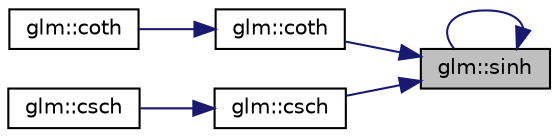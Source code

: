 digraph "glm::sinh"
{
 // LATEX_PDF_SIZE
  edge [fontname="Helvetica",fontsize="10",labelfontname="Helvetica",labelfontsize="10"];
  node [fontname="Helvetica",fontsize="10",shape=record];
  rankdir="RL";
  Node1 [label="glm::sinh",height=0.2,width=0.4,color="black", fillcolor="grey75", style="filled", fontcolor="black",tooltip=" "];
  Node1 -> Node2 [dir="back",color="midnightblue",fontsize="10",style="solid",fontname="Helvetica"];
  Node2 [label="glm::coth",height=0.2,width=0.4,color="black", fillcolor="white", style="filled",URL="$group__gtc__reciprocal.html#ga6b8b770eb7198e4dea59d52e6db81442",tooltip=" "];
  Node2 -> Node3 [dir="back",color="midnightblue",fontsize="10",style="solid",fontname="Helvetica"];
  Node3 [label="glm::coth",height=0.2,width=0.4,color="black", fillcolor="white", style="filled",URL="$namespaceglm.html#ab851ec044cf6fe8cecb0c3d15359b110",tooltip=" "];
  Node1 -> Node4 [dir="back",color="midnightblue",fontsize="10",style="solid",fontname="Helvetica"];
  Node4 [label="glm::csch",height=0.2,width=0.4,color="black", fillcolor="white", style="filled",URL="$group__gtc__reciprocal.html#ga6d95843ff3ca6472ab399ba171d290a0",tooltip=" "];
  Node4 -> Node5 [dir="back",color="midnightblue",fontsize="10",style="solid",fontname="Helvetica"];
  Node5 [label="glm::csch",height=0.2,width=0.4,color="black", fillcolor="white", style="filled",URL="$namespaceglm.html#aefec80643f2f2bde7247fa8d54ccd351",tooltip=" "];
  Node1 -> Node1 [dir="back",color="midnightblue",fontsize="10",style="solid",fontname="Helvetica"];
}
